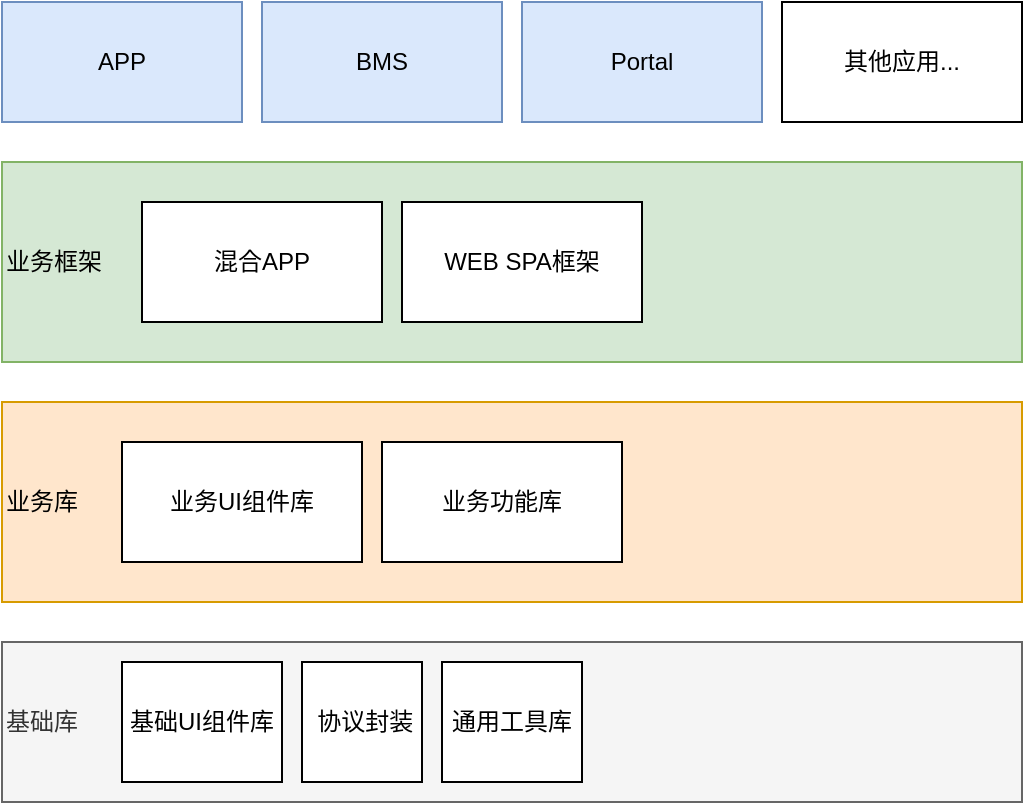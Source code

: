 <mxfile version="12.3.6" type="github" pages="1"><diagram id="mC2z6ZHij45KzqhMj24y" name="Page-1"><mxGraphModel dx="786" dy="487" grid="1" gridSize="10" guides="1" tooltips="1" connect="1" arrows="1" fold="1" page="1" pageScale="1" pageWidth="850" pageHeight="1100" math="0" shadow="0"><root><mxCell id="0"/><mxCell id="1" parent="0"/><mxCell id="YCONs0wasow0GZZ-GPy--1" value="APP" style="rounded=0;whiteSpace=wrap;html=1;fillColor=#dae8fc;strokeColor=#6c8ebf;" vertex="1" parent="1"><mxGeometry x="110" y="80" width="120" height="60" as="geometry"/></mxCell><mxCell id="YCONs0wasow0GZZ-GPy--2" value="BMS" style="rounded=0;whiteSpace=wrap;html=1;fillColor=#dae8fc;strokeColor=#6c8ebf;" vertex="1" parent="1"><mxGeometry x="240" y="80" width="120" height="60" as="geometry"/></mxCell><mxCell id="YCONs0wasow0GZZ-GPy--3" value="Portal" style="rounded=0;whiteSpace=wrap;html=1;fillColor=#dae8fc;strokeColor=#6c8ebf;" vertex="1" parent="1"><mxGeometry x="370" y="80" width="120" height="60" as="geometry"/></mxCell><mxCell id="YCONs0wasow0GZZ-GPy--8" value="业务框架" style="rounded=0;whiteSpace=wrap;html=1;align=left;fillColor=#d5e8d4;strokeColor=#82b366;" vertex="1" parent="1"><mxGeometry x="110" y="160" width="510" height="100" as="geometry"/></mxCell><mxCell id="YCONs0wasow0GZZ-GPy--12" value="混合APP" style="rounded=0;whiteSpace=wrap;html=1;" vertex="1" parent="1"><mxGeometry x="180" y="180" width="120" height="60" as="geometry"/></mxCell><mxCell id="YCONs0wasow0GZZ-GPy--13" value="WEB SPA框架" style="rounded=0;whiteSpace=wrap;html=1;" vertex="1" parent="1"><mxGeometry x="310" y="180" width="120" height="60" as="geometry"/></mxCell><mxCell id="YCONs0wasow0GZZ-GPy--14" value="业务库" style="rounded=0;whiteSpace=wrap;html=1;align=left;fillColor=#ffe6cc;strokeColor=#d79b00;" vertex="1" parent="1"><mxGeometry x="110" y="280" width="510" height="100" as="geometry"/></mxCell><mxCell id="YCONs0wasow0GZZ-GPy--17" value="业务UI组件库" style="rounded=0;whiteSpace=wrap;html=1;" vertex="1" parent="1"><mxGeometry x="170" y="300" width="120" height="60" as="geometry"/></mxCell><mxCell id="YCONs0wasow0GZZ-GPy--19" value="业务功能库" style="rounded=0;whiteSpace=wrap;html=1;" vertex="1" parent="1"><mxGeometry x="300" y="300" width="120" height="60" as="geometry"/></mxCell><mxCell id="YCONs0wasow0GZZ-GPy--20" value="基础库" style="rounded=0;whiteSpace=wrap;html=1;align=left;fillColor=#f5f5f5;strokeColor=#666666;fontColor=#333333;" vertex="1" parent="1"><mxGeometry x="110" y="400" width="510" height="80" as="geometry"/></mxCell><mxCell id="YCONs0wasow0GZZ-GPy--21" value="基础UI组件库" style="rounded=0;whiteSpace=wrap;html=1;" vertex="1" parent="1"><mxGeometry x="170" y="410" width="80" height="60" as="geometry"/></mxCell><mxCell id="YCONs0wasow0GZZ-GPy--22" value="&amp;nbsp;协议封装" style="rounded=0;whiteSpace=wrap;html=1;" vertex="1" parent="1"><mxGeometry x="260" y="410" width="60" height="60" as="geometry"/></mxCell><mxCell id="YCONs0wasow0GZZ-GPy--25" value="其他应用..." style="rounded=0;whiteSpace=wrap;html=1;" vertex="1" parent="1"><mxGeometry x="500" y="80" width="120" height="60" as="geometry"/></mxCell><mxCell id="YCONs0wasow0GZZ-GPy--26" value="通用工具库" style="rounded=0;whiteSpace=wrap;html=1;" vertex="1" parent="1"><mxGeometry x="330" y="410" width="70" height="60" as="geometry"/></mxCell></root></mxGraphModel></diagram></mxfile>